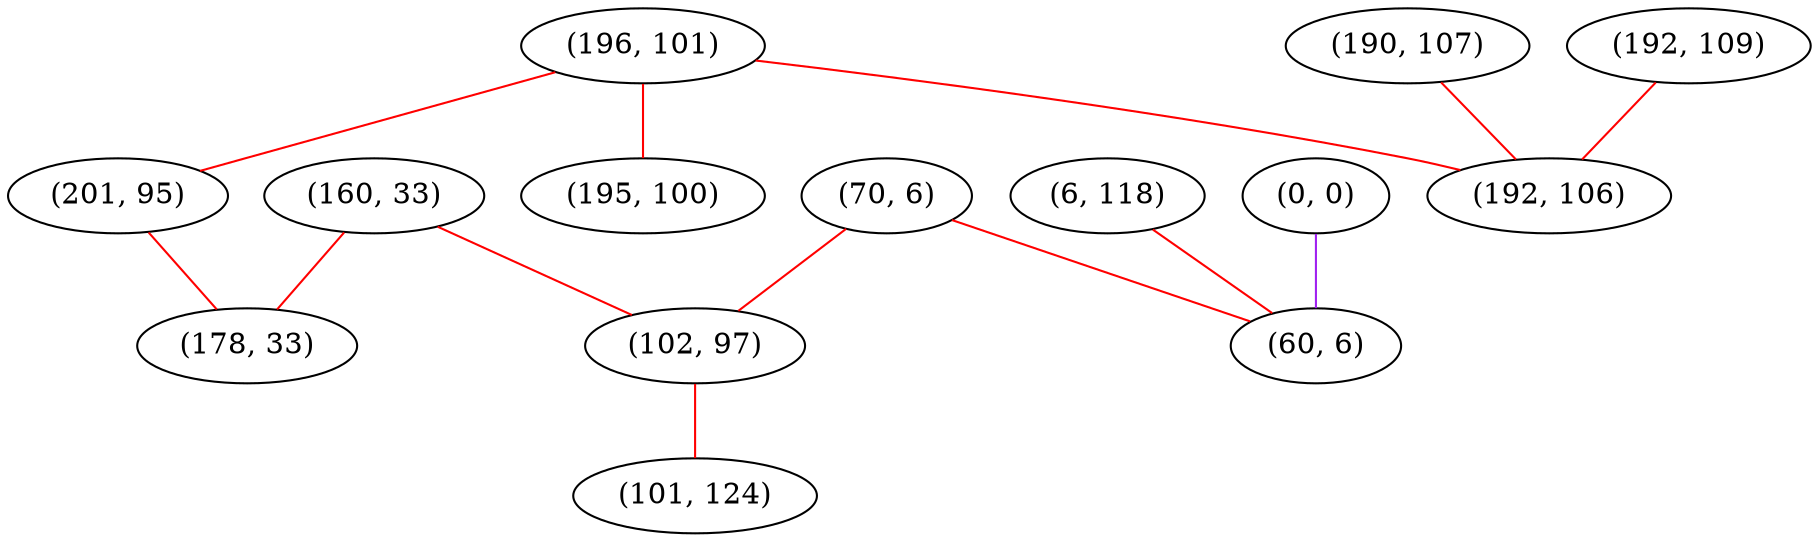graph "" {
"(160, 33)";
"(0, 0)";
"(70, 6)";
"(196, 101)";
"(102, 97)";
"(201, 95)";
"(192, 109)";
"(190, 107)";
"(192, 106)";
"(6, 118)";
"(101, 124)";
"(195, 100)";
"(60, 6)";
"(178, 33)";
"(160, 33)" -- "(102, 97)"  [color=red, key=0, weight=1];
"(160, 33)" -- "(178, 33)"  [color=red, key=0, weight=1];
"(0, 0)" -- "(60, 6)"  [color=purple, key=0, weight=4];
"(70, 6)" -- "(102, 97)"  [color=red, key=0, weight=1];
"(70, 6)" -- "(60, 6)"  [color=red, key=0, weight=1];
"(196, 101)" -- "(195, 100)"  [color=red, key=0, weight=1];
"(196, 101)" -- "(192, 106)"  [color=red, key=0, weight=1];
"(196, 101)" -- "(201, 95)"  [color=red, key=0, weight=1];
"(102, 97)" -- "(101, 124)"  [color=red, key=0, weight=1];
"(201, 95)" -- "(178, 33)"  [color=red, key=0, weight=1];
"(192, 109)" -- "(192, 106)"  [color=red, key=0, weight=1];
"(190, 107)" -- "(192, 106)"  [color=red, key=0, weight=1];
"(6, 118)" -- "(60, 6)"  [color=red, key=0, weight=1];
}
